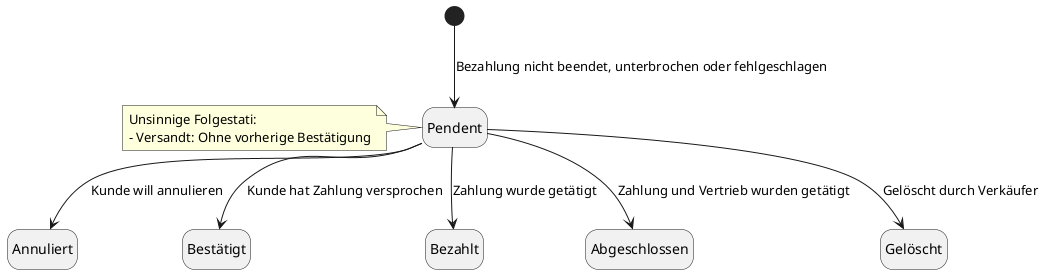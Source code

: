 @startuml
hide empty description
[*] --> Pendent : Bezahlung nicht beendet, unterbrochen oder fehlgeschlagen

Pendent --> Annuliert : Kunde will annulieren
Pendent --> Bestätigt : Kunde hat Zahlung versprochen
Pendent --> Bezahlt : Zahlung wurde getätigt
Pendent --> Abgeschlossen : Zahlung und Vertrieb wurden getätigt
Pendent --> Gelöscht : Gelöscht durch Verkäufer

note left of Pendent
    Unsinnige Folgestati: 
    - Versandt: Ohne vorherige Bestätigung
end note
@enduml

@startuml
hide empty description
[*] --> Bestätigt : Bezahlung vorerst beendet, Vertrieb ausstehend

Bestätigt --> Annuliert : Kunde will annulieren
Bestätigt --> Bezahlt : Zahlungseingang
Bestätigt --> Versandt : Noch kein Zahlungseingang aber Vertrieb beendet
Bestätigt --> Abgeschlossen : Zahlung und Vertrieb wurden getätigt
Bestätigt --> Gelöscht : Gelöscht durch Verkäufer

note left of Bestätigt
    Unsinnige Folgestati: 
    - Pendent
end note
@enduml

@startuml
hide empty description
[*] --> Bezahlt : Bezahlung beendet, Vertrieb ausstehend

Bezahlt --> Annuliert : Kunde will annulieren, Geld zurückerstattet
Bezahlt --> Abgeschlossen : Zahlung und Vertrieb wurden getätigt
Bezahlt --> Gelöscht : Gelöscht durch Verkäufer

note left of Bezahlt
    Unsinnige Folgestati: 
    - Pendent
    - Bestätigt: "Bezahlt" impliziert "Bestätigt"
    - Versandt: Zahlung bereits eingetroffen -> "Abgeschlossen"
end note
@enduml

@startuml
hide empty description
[*] --> Versandt : Vertrieb beendet, Bezahlung ausstehend

Versandt --> Abgeschlossen : Zahlung und Vertrieb wurden getätigt
Versandt --> Gelöscht : Gelöscht durch Verkäufer

note left of Versandt
    Unsinnige Folgestati: 
    - Pendent
    - Bestätigt: "Versandt" impliziert "Bestätigt"
    - Annuliert: Ware bereits versandt
    - Bezahlt: Ware bereits versandt -> "Abgeschlossen"
end note
@enduml

@startuml
hide empty description

Pendent --> Gelöscht
Bestätigt --> Gelöscht
Annuliert --> Gelöscht
Abgeschlossen --> Gelöscht
Bezahlt --> Gelöscht
Versandt --> Gelöscht

note left of Gelöscht
    Unsinnige Folgestati: 
    - Pendent
end note
@enduml

@startuml
hide empty description
[*] --> Annuliert : Abbruch beim Zahlungsanbieter

Annuliert --> Abgeschlossen : Zahlung und Vertrieb wurden getätigt
Annuliert --> Bestätigt : Kunde hat Zahlung versprochen
Annuliert --> Bezahlt : Kunde hat auf anderem Weg bezahlt
Annuliert --> Versandt : Kunde hat auf anderem Web bezahlt, Ware versandt
Annuliert --> Gelöscht : Gelöscht durch Verkäufer

note left of Annuliert
    Unsinnige Folgestati: 
    - Pendent: Neuer Versuch = neue Bestellung
end note
@enduml

@startuml
hide empty description
[*] --> Abgeschlossen : Zahlung und Vertrieb abgeschlossen

note left of Abgeschlossen
    Unsinnige Folgestati:
    - Pendent
    - Bestätigt
    - Gelöscht
    - Annuliert
    - Bezahlt
    - Versandt
end note
@enduml
